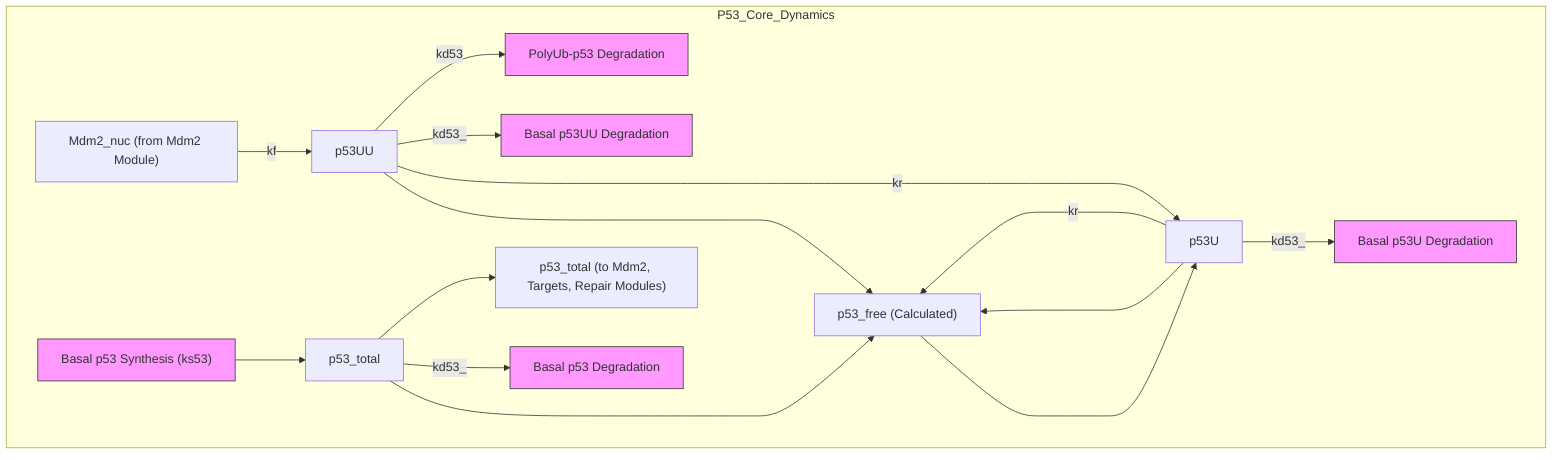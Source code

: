 graph TD
    subgraph P53_Core_Dynamics
        %% Input Node - this is what Mdm2_nuc (from the other module) connects to
        Mdm2_nuc_input["Mdm2_nuc (from Mdm2 Module)"]

        %% p53 Species
        p53_tot["p53_total"]
        p53_free["p53_free (Calculated)"]
        p53U["p53U"]
        p53UU["p53UU"]

        %% Processes
        Synt_p53["Basal p53 Synthesis (ks53)"]:::process --> p53_tot
        
        %% p53_free calculation (conceptual representation)
        p53_tot ----> p53_free
        p53U ----> p53_free 
        p53UU ----> p53_free 
        %% Note: Mermaid doesn't have a perfect "subtraction" arrow. 
        %% '~~~>' is often used for dotted or wavy lines that can imply a different kind of relationship.
        %% Alternatively, you can omit these explicit arrows to p53_free and keep it as purely "Calculated".

        %% Ubiquitination Steps involving Mdm2_nuc_input
        p53_free ----> p53U
        Mdm2_nuc_input -- "kf" --> p53UU
    
        
        %% De-ubiquitination
        p53U -- "kr" --> p53_free
        p53UU -- "kr" --> p53U

        %% Degradation
        p53_tot -- "kd53_" --> Degrad_p53_basal["Basal p53 Degradation"]:::process
        p53U -- "kd53_" --> Degrad_p53U_basal["Basal p53U Degradation"]:::process
        p53UU -- "kd53_" --> Degrad_p53UU_basal["Basal p53UU Degradation"]:::process
        p53UU -- "kd53" --> Degrad_p53UU_polyUb["PolyUb-p53 Degradation"]:::process

        %% Outputs from this module
        p53_tot_output["p53_total (to Mdm2, Targets, Repair Modules)"]
        p53_tot --> p53_tot_output
    end
    classDef process fill:#f9f,stroke:#333,stroke-width:1px,color:#333;

    %% Example of how Mdm2_nuc from another module would connect (outside this subgraph definition)
    %% Some_Mdm2_Output_Node --> Mdm2_nuc_input